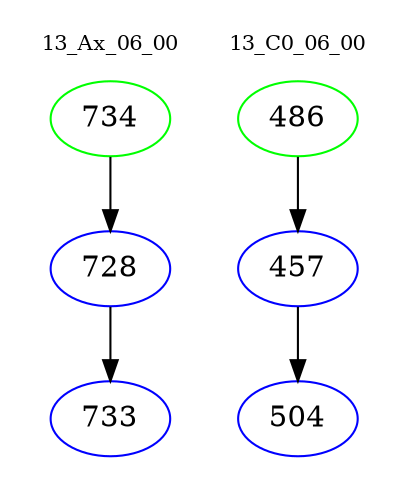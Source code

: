 digraph{
subgraph cluster_0 {
color = white
label = "13_Ax_06_00";
fontsize=10;
T0_734 [label="734", color="green"]
T0_734 -> T0_728 [color="black"]
T0_728 [label="728", color="blue"]
T0_728 -> T0_733 [color="black"]
T0_733 [label="733", color="blue"]
}
subgraph cluster_1 {
color = white
label = "13_C0_06_00";
fontsize=10;
T1_486 [label="486", color="green"]
T1_486 -> T1_457 [color="black"]
T1_457 [label="457", color="blue"]
T1_457 -> T1_504 [color="black"]
T1_504 [label="504", color="blue"]
}
}
